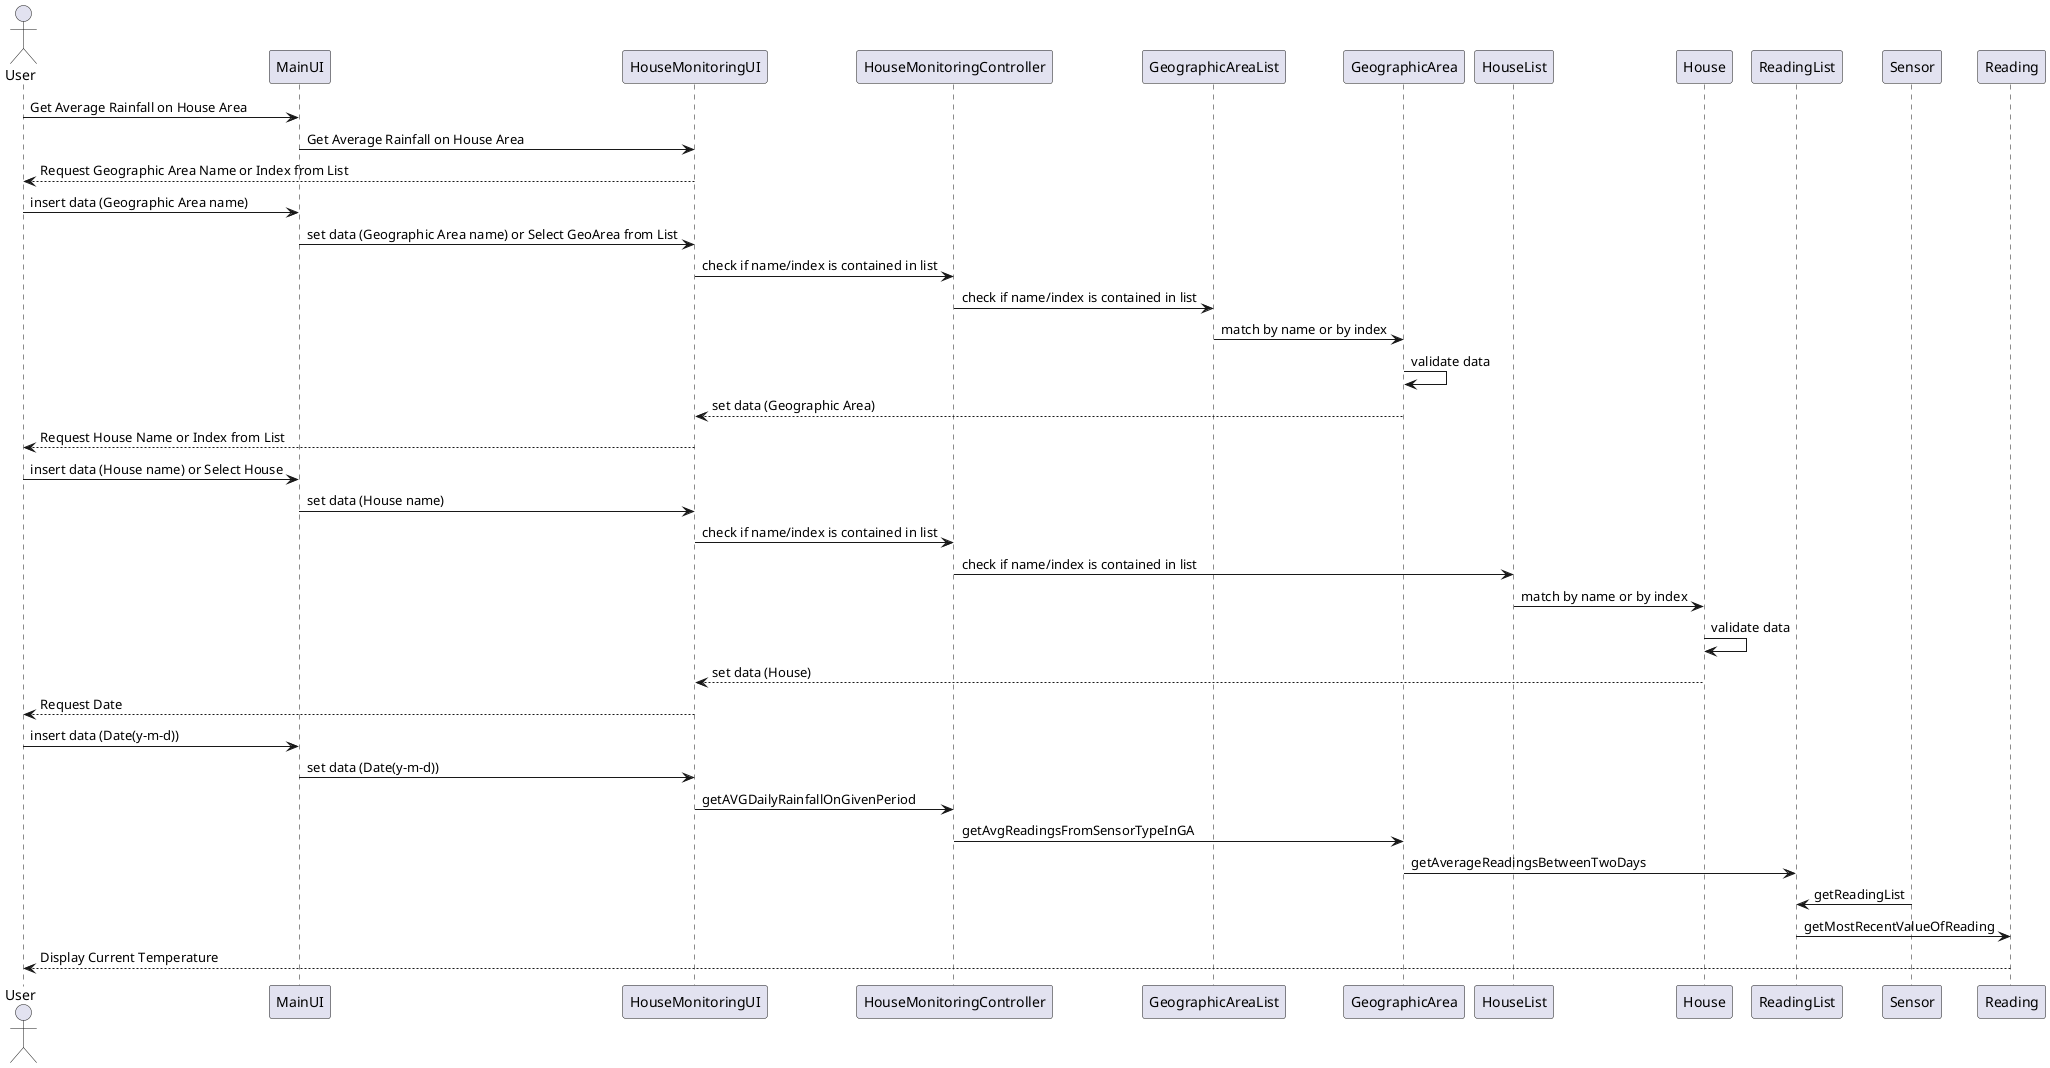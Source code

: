 @startuml
actor User
User -> MainUI: Get Average Rainfall on House Area
MainUI -> HouseMonitoringUI: Get Average Rainfall on House Area
HouseMonitoringUI --> User: Request Geographic Area Name or Index from List
User -> MainUI: insert data (Geographic Area name)
MainUI -> HouseMonitoringUI: set data (Geographic Area name) or Select GeoArea from List
HouseMonitoringUI ->HouseMonitoringController: check if name/index is contained in list
HouseMonitoringController -> GeographicAreaList: check if name/index is contained in list
GeographicAreaList -> GeographicArea: match by name or by index
GeographicArea -> GeographicArea: validate data
GeographicArea --> HouseMonitoringUI: set data (Geographic Area)
HouseMonitoringUI --> User: Request House Name or Index from List
User -> MainUI: insert data (House name) or Select House
MainUI -> HouseMonitoringUI: set data (House name)
HouseMonitoringUI -> HouseMonitoringController: check if name/index is contained in list
HouseMonitoringController -> HouseList: check if name/index is contained in list
HouseList -> House: match by name or by index
House -> House: validate data
House --> HouseMonitoringUI: set data (House)
HouseMonitoringUI --> User: Request Date
User -> MainUI: insert data (Date(y-m-d))
MainUI -> HouseMonitoringUI: set data (Date(y-m-d))
HouseMonitoringUI -> HouseMonitoringController: getAVGDailyRainfallOnGivenPeriod
HouseMonitoringController -> GeographicArea: getAvgReadingsFromSensorTypeInGA
GeographicArea -> ReadingList: getAverageReadingsBetweenTwoDays
Sensor->ReadingList: getReadingList
ReadingList->Reading:getMostRecentValueOfReading
Reading-->User: Display Current Temperature
@enduml
